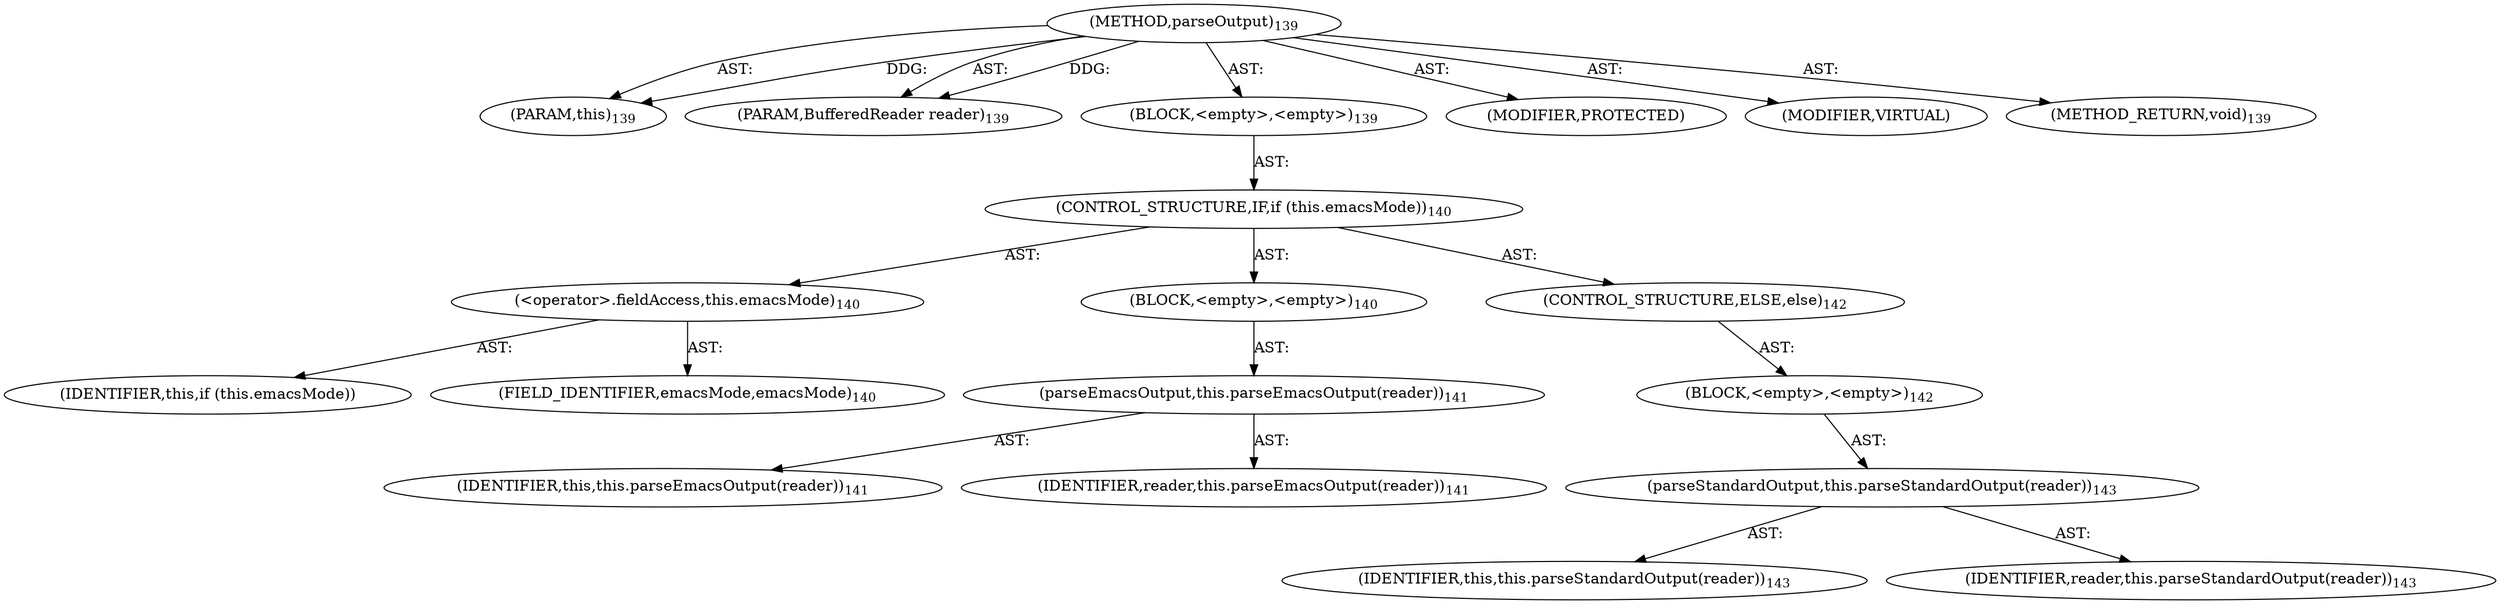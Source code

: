digraph "parseOutput" {  
"111669149702" [label = <(METHOD,parseOutput)<SUB>139</SUB>> ]
"115964116993" [label = <(PARAM,this)<SUB>139</SUB>> ]
"115964117006" [label = <(PARAM,BufferedReader reader)<SUB>139</SUB>> ]
"25769803783" [label = <(BLOCK,&lt;empty&gt;,&lt;empty&gt;)<SUB>139</SUB>> ]
"47244640256" [label = <(CONTROL_STRUCTURE,IF,if (this.emacsMode))<SUB>140</SUB>> ]
"30064771099" [label = <(&lt;operator&gt;.fieldAccess,this.emacsMode)<SUB>140</SUB>> ]
"68719476761" [label = <(IDENTIFIER,this,if (this.emacsMode))> ]
"55834574858" [label = <(FIELD_IDENTIFIER,emacsMode,emacsMode)<SUB>140</SUB>> ]
"25769803784" [label = <(BLOCK,&lt;empty&gt;,&lt;empty&gt;)<SUB>140</SUB>> ]
"30064771100" [label = <(parseEmacsOutput,this.parseEmacsOutput(reader))<SUB>141</SUB>> ]
"68719476737" [label = <(IDENTIFIER,this,this.parseEmacsOutput(reader))<SUB>141</SUB>> ]
"68719476762" [label = <(IDENTIFIER,reader,this.parseEmacsOutput(reader))<SUB>141</SUB>> ]
"47244640257" [label = <(CONTROL_STRUCTURE,ELSE,else)<SUB>142</SUB>> ]
"25769803785" [label = <(BLOCK,&lt;empty&gt;,&lt;empty&gt;)<SUB>142</SUB>> ]
"30064771101" [label = <(parseStandardOutput,this.parseStandardOutput(reader))<SUB>143</SUB>> ]
"68719476738" [label = <(IDENTIFIER,this,this.parseStandardOutput(reader))<SUB>143</SUB>> ]
"68719476763" [label = <(IDENTIFIER,reader,this.parseStandardOutput(reader))<SUB>143</SUB>> ]
"133143986195" [label = <(MODIFIER,PROTECTED)> ]
"133143986196" [label = <(MODIFIER,VIRTUAL)> ]
"128849018886" [label = <(METHOD_RETURN,void)<SUB>139</SUB>> ]
  "111669149702" -> "115964116993"  [ label = "AST: "] 
  "111669149702" -> "115964117006"  [ label = "AST: "] 
  "111669149702" -> "25769803783"  [ label = "AST: "] 
  "111669149702" -> "133143986195"  [ label = "AST: "] 
  "111669149702" -> "133143986196"  [ label = "AST: "] 
  "111669149702" -> "128849018886"  [ label = "AST: "] 
  "25769803783" -> "47244640256"  [ label = "AST: "] 
  "47244640256" -> "30064771099"  [ label = "AST: "] 
  "47244640256" -> "25769803784"  [ label = "AST: "] 
  "47244640256" -> "47244640257"  [ label = "AST: "] 
  "30064771099" -> "68719476761"  [ label = "AST: "] 
  "30064771099" -> "55834574858"  [ label = "AST: "] 
  "25769803784" -> "30064771100"  [ label = "AST: "] 
  "30064771100" -> "68719476737"  [ label = "AST: "] 
  "30064771100" -> "68719476762"  [ label = "AST: "] 
  "47244640257" -> "25769803785"  [ label = "AST: "] 
  "25769803785" -> "30064771101"  [ label = "AST: "] 
  "30064771101" -> "68719476738"  [ label = "AST: "] 
  "30064771101" -> "68719476763"  [ label = "AST: "] 
  "111669149702" -> "115964116993"  [ label = "DDG: "] 
  "111669149702" -> "115964117006"  [ label = "DDG: "] 
}
